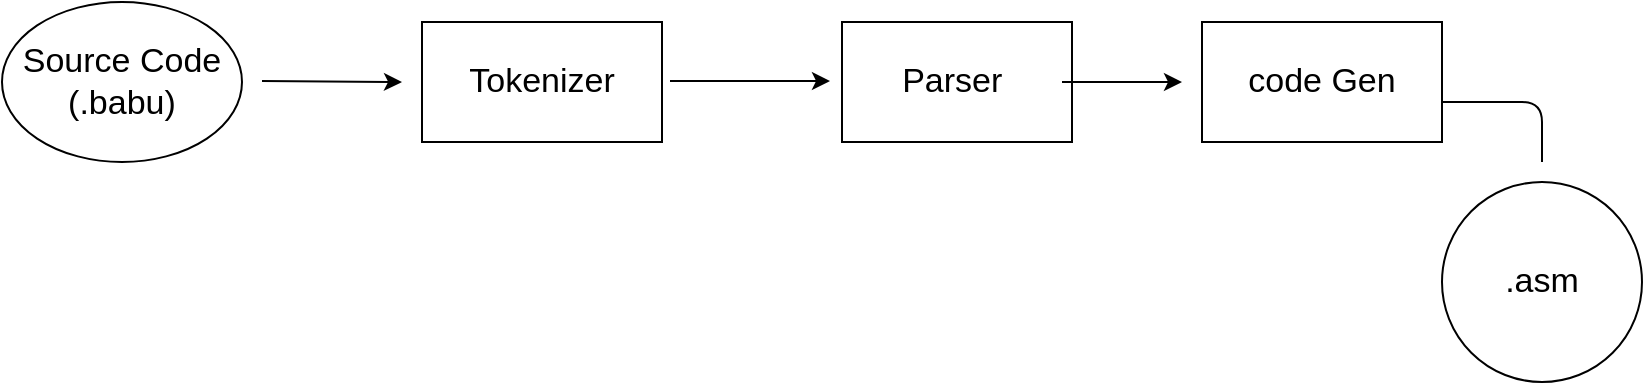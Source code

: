 <mxfile>
    <diagram id="qVltXYyDHPWY8vo6KN18" name="Page-1">
        <mxGraphModel dx="1102" dy="496" grid="1" gridSize="10" guides="1" tooltips="1" connect="1" arrows="1" fold="1" page="1" pageScale="1" pageWidth="827" pageHeight="1169" math="0" shadow="0">
            <root>
                <mxCell id="0"/>
                <mxCell id="1" parent="0"/>
                <mxCell id="3" value="Source Code&lt;br&gt;(.babu)" style="ellipse;whiteSpace=wrap;html=1;fontSize=17;" parent="1" vertex="1">
                    <mxGeometry x="10" y="250" width="120" height="80" as="geometry"/>
                </mxCell>
                <mxCell id="5" value="" style="endArrow=classic;html=1;fontSize=17;" parent="1" edge="1">
                    <mxGeometry width="50" height="50" relative="1" as="geometry">
                        <mxPoint x="140" y="289.5" as="sourcePoint"/>
                        <mxPoint x="210" y="290" as="targetPoint"/>
                    </mxGeometry>
                </mxCell>
                <mxCell id="6" value="Tokenizer" style="rounded=0;whiteSpace=wrap;html=1;fontSize=17;" parent="1" vertex="1">
                    <mxGeometry x="220" y="260" width="120" height="60" as="geometry"/>
                </mxCell>
                <mxCell id="7" value="" style="endArrow=classic;html=1;fontSize=17;" parent="1" edge="1">
                    <mxGeometry width="50" height="50" relative="1" as="geometry">
                        <mxPoint x="344" y="289.5" as="sourcePoint"/>
                        <mxPoint x="424" y="289.5" as="targetPoint"/>
                    </mxGeometry>
                </mxCell>
                <mxCell id="8" value="Parser&amp;nbsp;" style="rounded=0;whiteSpace=wrap;html=1;fontSize=17;" parent="1" vertex="1">
                    <mxGeometry x="430" y="260" width="115" height="60" as="geometry"/>
                </mxCell>
                <mxCell id="9" value="code Gen" style="rounded=0;whiteSpace=wrap;html=1;fontSize=17;" parent="1" vertex="1">
                    <mxGeometry x="610" y="260" width="120" height="60" as="geometry"/>
                </mxCell>
                <mxCell id="10" value="" style="endArrow=classic;html=1;fontSize=17;" parent="1" edge="1">
                    <mxGeometry width="50" height="50" relative="1" as="geometry">
                        <mxPoint x="540" y="290" as="sourcePoint"/>
                        <mxPoint x="600" y="290" as="targetPoint"/>
                    </mxGeometry>
                </mxCell>
                <mxCell id="11" value="" style="endArrow=none;html=1;fontSize=17;" parent="1" edge="1">
                    <mxGeometry width="50" height="50" relative="1" as="geometry">
                        <mxPoint x="730" y="300" as="sourcePoint"/>
                        <mxPoint x="780" y="330" as="targetPoint"/>
                        <Array as="points">
                            <mxPoint x="780" y="300"/>
                        </Array>
                    </mxGeometry>
                </mxCell>
                <mxCell id="12" value=".asm" style="ellipse;whiteSpace=wrap;html=1;aspect=fixed;fontSize=17;" parent="1" vertex="1">
                    <mxGeometry x="730" y="340" width="100" height="100" as="geometry"/>
                </mxCell>
            </root>
        </mxGraphModel>
    </diagram>
</mxfile>